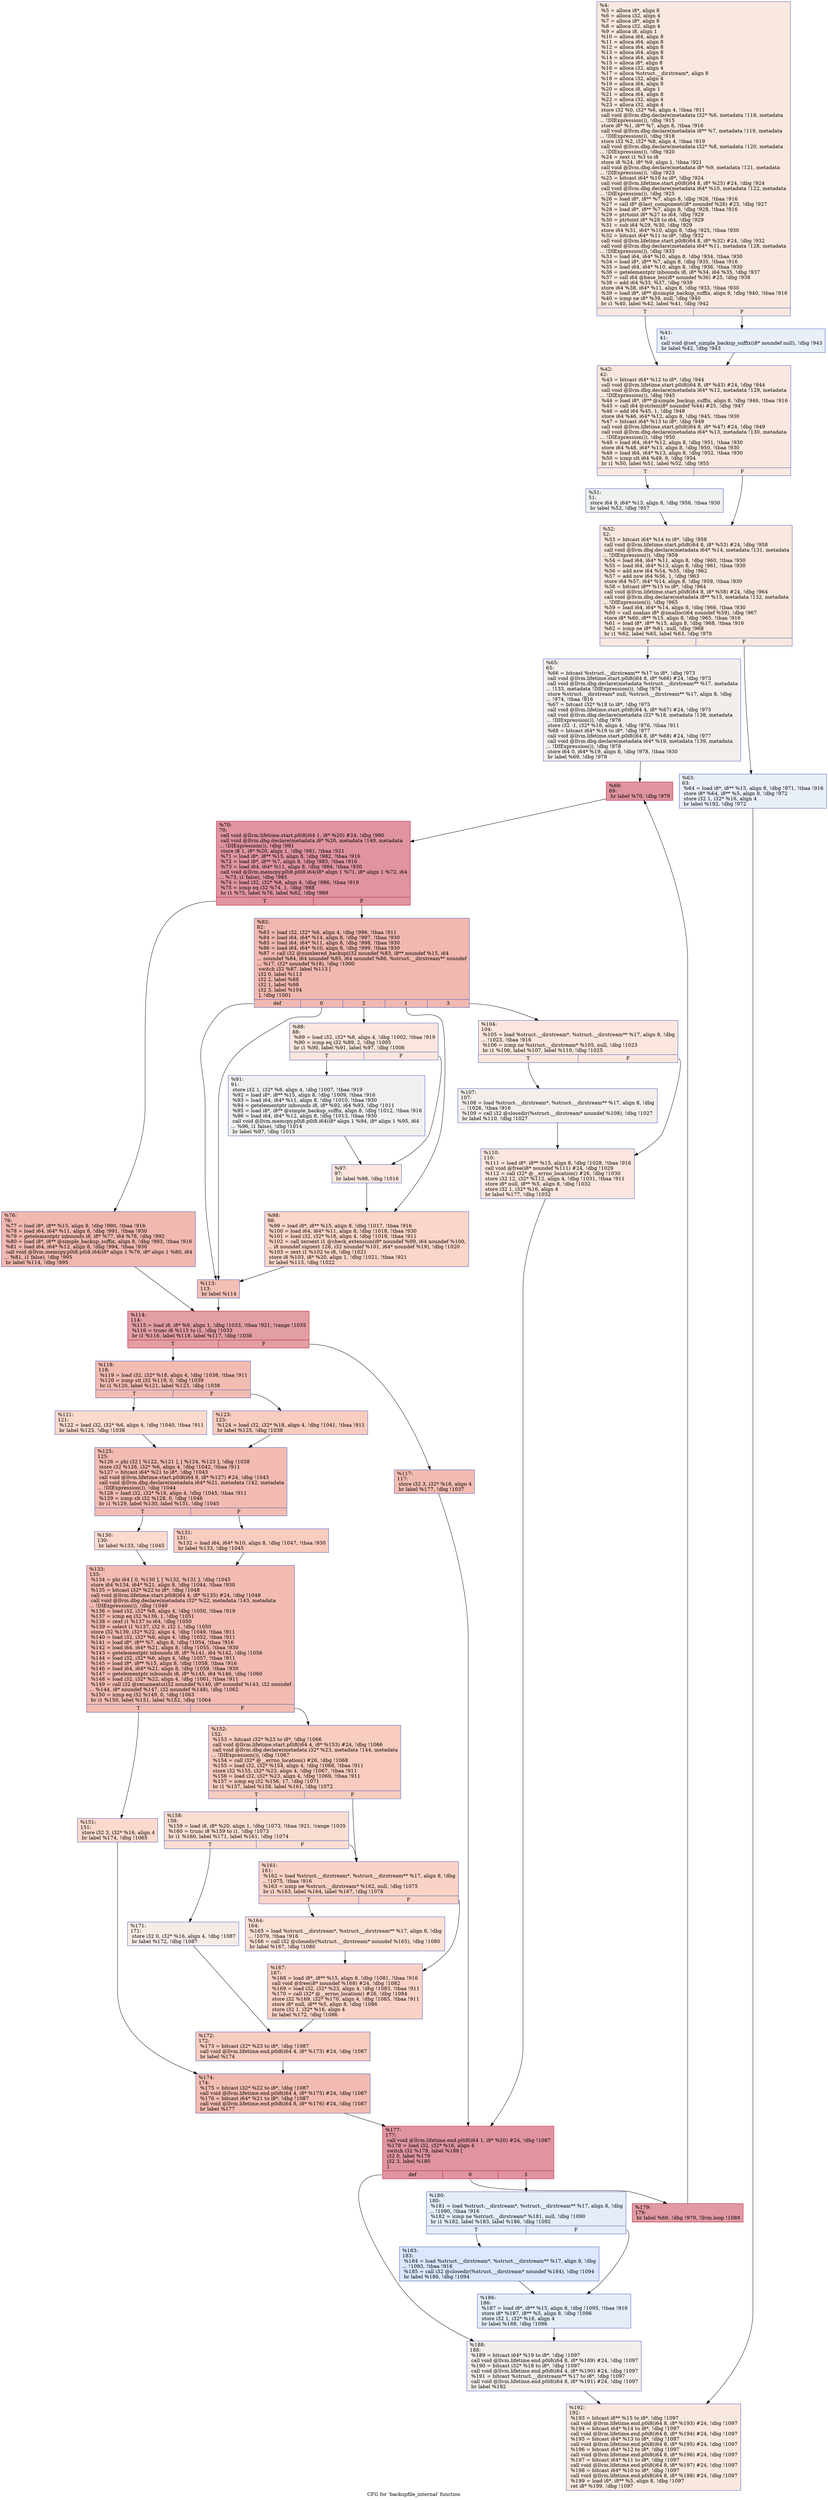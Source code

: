 digraph "CFG for 'backupfile_internal' function" {
	label="CFG for 'backupfile_internal' function";

	Node0xbec090 [shape=record,color="#3d50c3ff", style=filled, fillcolor="#f2cab570",label="{%4:\l  %5 = alloca i8*, align 8\l  %6 = alloca i32, align 4\l  %7 = alloca i8*, align 8\l  %8 = alloca i32, align 4\l  %9 = alloca i8, align 1\l  %10 = alloca i64, align 8\l  %11 = alloca i64, align 8\l  %12 = alloca i64, align 8\l  %13 = alloca i64, align 8\l  %14 = alloca i64, align 8\l  %15 = alloca i8*, align 8\l  %16 = alloca i32, align 4\l  %17 = alloca %struct.__dirstream*, align 8\l  %18 = alloca i32, align 4\l  %19 = alloca i64, align 8\l  %20 = alloca i8, align 1\l  %21 = alloca i64, align 8\l  %22 = alloca i32, align 4\l  %23 = alloca i32, align 4\l  store i32 %0, i32* %6, align 4, !tbaa !911\l  call void @llvm.dbg.declare(metadata i32* %6, metadata !118, metadata\l... !DIExpression()), !dbg !915\l  store i8* %1, i8** %7, align 8, !tbaa !916\l  call void @llvm.dbg.declare(metadata i8** %7, metadata !119, metadata\l... !DIExpression()), !dbg !918\l  store i32 %2, i32* %8, align 4, !tbaa !919\l  call void @llvm.dbg.declare(metadata i32* %8, metadata !120, metadata\l... !DIExpression()), !dbg !920\l  %24 = zext i1 %3 to i8\l  store i8 %24, i8* %9, align 1, !tbaa !921\l  call void @llvm.dbg.declare(metadata i8* %9, metadata !121, metadata\l... !DIExpression()), !dbg !923\l  %25 = bitcast i64* %10 to i8*, !dbg !924\l  call void @llvm.lifetime.start.p0i8(i64 8, i8* %25) #24, !dbg !924\l  call void @llvm.dbg.declare(metadata i64* %10, metadata !122, metadata\l... !DIExpression()), !dbg !925\l  %26 = load i8*, i8** %7, align 8, !dbg !926, !tbaa !916\l  %27 = call i8* @last_component(i8* noundef %26) #25, !dbg !927\l  %28 = load i8*, i8** %7, align 8, !dbg !928, !tbaa !916\l  %29 = ptrtoint i8* %27 to i64, !dbg !929\l  %30 = ptrtoint i8* %28 to i64, !dbg !929\l  %31 = sub i64 %29, %30, !dbg !929\l  store i64 %31, i64* %10, align 8, !dbg !925, !tbaa !930\l  %32 = bitcast i64* %11 to i8*, !dbg !932\l  call void @llvm.lifetime.start.p0i8(i64 8, i8* %32) #24, !dbg !932\l  call void @llvm.dbg.declare(metadata i64* %11, metadata !128, metadata\l... !DIExpression()), !dbg !933\l  %33 = load i64, i64* %10, align 8, !dbg !934, !tbaa !930\l  %34 = load i8*, i8** %7, align 8, !dbg !935, !tbaa !916\l  %35 = load i64, i64* %10, align 8, !dbg !936, !tbaa !930\l  %36 = getelementptr inbounds i8, i8* %34, i64 %35, !dbg !937\l  %37 = call i64 @base_len(i8* noundef %36) #25, !dbg !938\l  %38 = add i64 %33, %37, !dbg !939\l  store i64 %38, i64* %11, align 8, !dbg !933, !tbaa !930\l  %39 = load i8*, i8** @simple_backup_suffix, align 8, !dbg !940, !tbaa !916\l  %40 = icmp ne i8* %39, null, !dbg !940\l  br i1 %40, label %42, label %41, !dbg !942\l|{<s0>T|<s1>F}}"];
	Node0xbec090:s0 -> Node0xbeda90;
	Node0xbec090:s1 -> Node0xbed8d0;
	Node0xbed8d0 [shape=record,color="#3d50c3ff", style=filled, fillcolor="#cedaeb70",label="{%41:\l41:                                               \l  call void @set_simple_backup_suffix(i8* noundef null), !dbg !943\l  br label %42, !dbg !943\l}"];
	Node0xbed8d0 -> Node0xbeda90;
	Node0xbeda90 [shape=record,color="#3d50c3ff", style=filled, fillcolor="#f2cab570",label="{%42:\l42:                                               \l  %43 = bitcast i64* %12 to i8*, !dbg !944\l  call void @llvm.lifetime.start.p0i8(i64 8, i8* %43) #24, !dbg !944\l  call void @llvm.dbg.declare(metadata i64* %12, metadata !129, metadata\l... !DIExpression()), !dbg !945\l  %44 = load i8*, i8** @simple_backup_suffix, align 8, !dbg !946, !tbaa !916\l  %45 = call i64 @strlen(i8* noundef %44) #25, !dbg !947\l  %46 = add i64 %45, 1, !dbg !948\l  store i64 %46, i64* %12, align 8, !dbg !945, !tbaa !930\l  %47 = bitcast i64* %13 to i8*, !dbg !949\l  call void @llvm.lifetime.start.p0i8(i64 8, i8* %47) #24, !dbg !949\l  call void @llvm.dbg.declare(metadata i64* %13, metadata !130, metadata\l... !DIExpression()), !dbg !950\l  %48 = load i64, i64* %12, align 8, !dbg !951, !tbaa !930\l  store i64 %48, i64* %13, align 8, !dbg !950, !tbaa !930\l  %49 = load i64, i64* %13, align 8, !dbg !952, !tbaa !930\l  %50 = icmp slt i64 %49, 9, !dbg !954\l  br i1 %50, label %51, label %52, !dbg !955\l|{<s0>T|<s1>F}}"];
	Node0xbeda90:s0 -> Node0xbedae0;
	Node0xbeda90:s1 -> Node0xbedb30;
	Node0xbedae0 [shape=record,color="#3d50c3ff", style=filled, fillcolor="#dbdcde70",label="{%51:\l51:                                               \l  store i64 9, i64* %13, align 8, !dbg !956, !tbaa !930\l  br label %52, !dbg !957\l}"];
	Node0xbedae0 -> Node0xbedb30;
	Node0xbedb30 [shape=record,color="#3d50c3ff", style=filled, fillcolor="#f2cab570",label="{%52:\l52:                                               \l  %53 = bitcast i64* %14 to i8*, !dbg !958\l  call void @llvm.lifetime.start.p0i8(i64 8, i8* %53) #24, !dbg !958\l  call void @llvm.dbg.declare(metadata i64* %14, metadata !131, metadata\l... !DIExpression()), !dbg !959\l  %54 = load i64, i64* %11, align 8, !dbg !960, !tbaa !930\l  %55 = load i64, i64* %13, align 8, !dbg !961, !tbaa !930\l  %56 = add nsw i64 %54, %55, !dbg !962\l  %57 = add nsw i64 %56, 1, !dbg !963\l  store i64 %57, i64* %14, align 8, !dbg !959, !tbaa !930\l  %58 = bitcast i8** %15 to i8*, !dbg !964\l  call void @llvm.lifetime.start.p0i8(i64 8, i8* %58) #24, !dbg !964\l  call void @llvm.dbg.declare(metadata i8** %15, metadata !132, metadata\l... !DIExpression()), !dbg !965\l  %59 = load i64, i64* %14, align 8, !dbg !966, !tbaa !930\l  %60 = call noalias i8* @imalloc(i64 noundef %59), !dbg !967\l  store i8* %60, i8** %15, align 8, !dbg !965, !tbaa !916\l  %61 = load i8*, i8** %15, align 8, !dbg !968, !tbaa !916\l  %62 = icmp ne i8* %61, null, !dbg !968\l  br i1 %62, label %65, label %63, !dbg !970\l|{<s0>T|<s1>F}}"];
	Node0xbedb30:s0 -> Node0xbedbd0;
	Node0xbedb30:s1 -> Node0xbedb80;
	Node0xbedb80 [shape=record,color="#3d50c3ff", style=filled, fillcolor="#cedaeb70",label="{%63:\l63:                                               \l  %64 = load i8*, i8** %15, align 8, !dbg !971, !tbaa !916\l  store i8* %64, i8** %5, align 8, !dbg !972\l  store i32 1, i32* %16, align 4\l  br label %192, !dbg !972\l}"];
	Node0xbedb80 -> Node0xbee760;
	Node0xbedbd0 [shape=record,color="#3d50c3ff", style=filled, fillcolor="#e5d8d170",label="{%65:\l65:                                               \l  %66 = bitcast %struct.__dirstream** %17 to i8*, !dbg !973\l  call void @llvm.lifetime.start.p0i8(i64 8, i8* %66) #24, !dbg !973\l  call void @llvm.dbg.declare(metadata %struct.__dirstream** %17, metadata\l... !133, metadata !DIExpression()), !dbg !974\l  store %struct.__dirstream* null, %struct.__dirstream** %17, align 8, !dbg\l... !974, !tbaa !916\l  %67 = bitcast i32* %18 to i8*, !dbg !975\l  call void @llvm.lifetime.start.p0i8(i64 4, i8* %67) #24, !dbg !975\l  call void @llvm.dbg.declare(metadata i32* %18, metadata !138, metadata\l... !DIExpression()), !dbg !976\l  store i32 -1, i32* %18, align 4, !dbg !976, !tbaa !911\l  %68 = bitcast i64* %19 to i8*, !dbg !977\l  call void @llvm.lifetime.start.p0i8(i64 8, i8* %68) #24, !dbg !977\l  call void @llvm.dbg.declare(metadata i64* %19, metadata !139, metadata\l... !DIExpression()), !dbg !978\l  store i64 0, i64* %19, align 8, !dbg !978, !tbaa !930\l  br label %69, !dbg !979\l}"];
	Node0xbedbd0 -> Node0xbedc20;
	Node0xbedc20 [shape=record,color="#b70d28ff", style=filled, fillcolor="#b70d2870",label="{%69:\l69:                                               \l  br label %70, !dbg !979\l}"];
	Node0xbedc20 -> Node0xbedc70;
	Node0xbedc70 [shape=record,color="#b70d28ff", style=filled, fillcolor="#b70d2870",label="{%70:\l70:                                               \l  call void @llvm.lifetime.start.p0i8(i64 1, i8* %20) #24, !dbg !980\l  call void @llvm.dbg.declare(metadata i8* %20, metadata !140, metadata\l... !DIExpression()), !dbg !981\l  store i8 1, i8* %20, align 1, !dbg !981, !tbaa !921\l  %71 = load i8*, i8** %15, align 8, !dbg !982, !tbaa !916\l  %72 = load i8*, i8** %7, align 8, !dbg !983, !tbaa !916\l  %73 = load i64, i64* %11, align 8, !dbg !984, !tbaa !930\l  call void @llvm.memcpy.p0i8.p0i8.i64(i8* align 1 %71, i8* align 1 %72, i64\l... %73, i1 false), !dbg !985\l  %74 = load i32, i32* %8, align 4, !dbg !986, !tbaa !919\l  %75 = icmp eq i32 %74, 1, !dbg !988\l  br i1 %75, label %76, label %82, !dbg !989\l|{<s0>T|<s1>F}}"];
	Node0xbedc70:s0 -> Node0xbedcc0;
	Node0xbedc70:s1 -> Node0xbedd10;
	Node0xbedcc0 [shape=record,color="#3d50c3ff", style=filled, fillcolor="#dc5d4a70",label="{%76:\l76:                                               \l  %77 = load i8*, i8** %15, align 8, !dbg !990, !tbaa !916\l  %78 = load i64, i64* %11, align 8, !dbg !991, !tbaa !930\l  %79 = getelementptr inbounds i8, i8* %77, i64 %78, !dbg !992\l  %80 = load i8*, i8** @simple_backup_suffix, align 8, !dbg !993, !tbaa !916\l  %81 = load i64, i64* %12, align 8, !dbg !994, !tbaa !930\l  call void @llvm.memcpy.p0i8.p0i8.i64(i8* align 1 %79, i8* align 1 %80, i64\l... %81, i1 false), !dbg !995\l  br label %114, !dbg !995\l}"];
	Node0xbedcc0 -> Node0xbedfe0;
	Node0xbedd10 [shape=record,color="#3d50c3ff", style=filled, fillcolor="#dc5d4a70",label="{%82:\l82:                                               \l  %83 = load i32, i32* %6, align 4, !dbg !996, !tbaa !911\l  %84 = load i64, i64* %14, align 8, !dbg !997, !tbaa !930\l  %85 = load i64, i64* %11, align 8, !dbg !998, !tbaa !930\l  %86 = load i64, i64* %10, align 8, !dbg !999, !tbaa !930\l  %87 = call i32 @numbered_backup(i32 noundef %83, i8** noundef %15, i64\l... noundef %84, i64 noundef %85, i64 noundef %86, %struct.__dirstream** noundef\l... %17, i32* noundef %18), !dbg !1000\l  switch i32 %87, label %113 [\l    i32 0, label %113\l    i32 2, label %88\l    i32 1, label %98\l    i32 3, label %104\l  ], !dbg !1001\l|{<s0>def|<s1>0|<s2>2|<s3>1|<s4>3}}"];
	Node0xbedd10:s0 -> Node0xbedf90;
	Node0xbedd10:s1 -> Node0xbedf90;
	Node0xbedd10:s2 -> Node0xbedd60;
	Node0xbedd10:s3 -> Node0xbede50;
	Node0xbedd10:s4 -> Node0xbedea0;
	Node0xbedd60 [shape=record,color="#3d50c3ff", style=filled, fillcolor="#f3c7b170",label="{%88:\l88:                                               \l  %89 = load i32, i32* %8, align 4, !dbg !1002, !tbaa !919\l  %90 = icmp eq i32 %89, 2, !dbg !1005\l  br i1 %90, label %91, label %97, !dbg !1006\l|{<s0>T|<s1>F}}"];
	Node0xbedd60:s0 -> Node0xbeddb0;
	Node0xbedd60:s1 -> Node0xbede00;
	Node0xbeddb0 [shape=record,color="#3d50c3ff", style=filled, fillcolor="#dedcdb70",label="{%91:\l91:                                               \l  store i32 1, i32* %8, align 4, !dbg !1007, !tbaa !919\l  %92 = load i8*, i8** %15, align 8, !dbg !1009, !tbaa !916\l  %93 = load i64, i64* %11, align 8, !dbg !1010, !tbaa !930\l  %94 = getelementptr inbounds i8, i8* %92, i64 %93, !dbg !1011\l  %95 = load i8*, i8** @simple_backup_suffix, align 8, !dbg !1012, !tbaa !916\l  %96 = load i64, i64* %12, align 8, !dbg !1013, !tbaa !930\l  call void @llvm.memcpy.p0i8.p0i8.i64(i8* align 1 %94, i8* align 1 %95, i64\l... %96, i1 false), !dbg !1014\l  br label %97, !dbg !1015\l}"];
	Node0xbeddb0 -> Node0xbede00;
	Node0xbede00 [shape=record,color="#3d50c3ff", style=filled, fillcolor="#f3c7b170",label="{%97:\l97:                                               \l  br label %98, !dbg !1016\l}"];
	Node0xbede00 -> Node0xbede50;
	Node0xbede50 [shape=record,color="#3d50c3ff", style=filled, fillcolor="#f5a08170",label="{%98:\l98:                                               \l  %99 = load i8*, i8** %15, align 8, !dbg !1017, !tbaa !916\l  %100 = load i64, i64* %11, align 8, !dbg !1018, !tbaa !930\l  %101 = load i32, i32* %18, align 4, !dbg !1019, !tbaa !911\l  %102 = call zeroext i1 @check_extension(i8* noundef %99, i64 noundef %100,\l... i8 noundef signext 126, i32 noundef %101, i64* noundef %19), !dbg !1020\l  %103 = zext i1 %102 to i8, !dbg !1021\l  store i8 %103, i8* %20, align 1, !dbg !1021, !tbaa !921\l  br label %113, !dbg !1022\l}"];
	Node0xbede50 -> Node0xbedf90;
	Node0xbedea0 [shape=record,color="#3d50c3ff", style=filled, fillcolor="#f3c7b170",label="{%104:\l104:                                              \l  %105 = load %struct.__dirstream*, %struct.__dirstream** %17, align 8, !dbg\l... !1023, !tbaa !916\l  %106 = icmp ne %struct.__dirstream* %105, null, !dbg !1023\l  br i1 %106, label %107, label %110, !dbg !1025\l|{<s0>T|<s1>F}}"];
	Node0xbedea0:s0 -> Node0xbedef0;
	Node0xbedea0:s1 -> Node0xbedf40;
	Node0xbedef0 [shape=record,color="#3d50c3ff", style=filled, fillcolor="#e5d8d170",label="{%107:\l107:                                              \l  %108 = load %struct.__dirstream*, %struct.__dirstream** %17, align 8, !dbg\l... !1026, !tbaa !916\l  %109 = call i32 @closedir(%struct.__dirstream* noundef %108), !dbg !1027\l  br label %110, !dbg !1027\l}"];
	Node0xbedef0 -> Node0xbedf40;
	Node0xbedf40 [shape=record,color="#3d50c3ff", style=filled, fillcolor="#f3c7b170",label="{%110:\l110:                                              \l  %111 = load i8*, i8** %15, align 8, !dbg !1028, !tbaa !916\l  call void @free(i8* noundef %111) #24, !dbg !1029\l  %112 = call i32* @__errno_location() #26, !dbg !1030\l  store i32 12, i32* %112, align 4, !dbg !1031, !tbaa !911\l  store i8* null, i8** %5, align 8, !dbg !1032\l  store i32 1, i32* %16, align 4\l  br label %177, !dbg !1032\l}"];
	Node0xbedf40 -> Node0xbee580;
	Node0xbedf90 [shape=record,color="#3d50c3ff", style=filled, fillcolor="#e5705870",label="{%113:\l113:                                              \l  br label %114\l}"];
	Node0xbedf90 -> Node0xbedfe0;
	Node0xbedfe0 [shape=record,color="#b70d28ff", style=filled, fillcolor="#be242e70",label="{%114:\l114:                                              \l  %115 = load i8, i8* %9, align 1, !dbg !1033, !tbaa !921, !range !1035\l  %116 = trunc i8 %115 to i1, !dbg !1033\l  br i1 %116, label %118, label %117, !dbg !1036\l|{<s0>T|<s1>F}}"];
	Node0xbedfe0:s0 -> Node0xbee080;
	Node0xbedfe0:s1 -> Node0xbee030;
	Node0xbee030 [shape=record,color="#3d50c3ff", style=filled, fillcolor="#e1675170",label="{%117:\l117:                                              \l  store i32 3, i32* %16, align 4\l  br label %177, !dbg !1037\l}"];
	Node0xbee030 -> Node0xbee580;
	Node0xbee080 [shape=record,color="#3d50c3ff", style=filled, fillcolor="#e1675170",label="{%118:\l118:                                              \l  %119 = load i32, i32* %18, align 4, !dbg !1038, !tbaa !911\l  %120 = icmp slt i32 %119, 0, !dbg !1039\l  br i1 %120, label %121, label %123, !dbg !1038\l|{<s0>T|<s1>F}}"];
	Node0xbee080:s0 -> Node0xbee0d0;
	Node0xbee080:s1 -> Node0xbee120;
	Node0xbee0d0 [shape=record,color="#3d50c3ff", style=filled, fillcolor="#f7ac8e70",label="{%121:\l121:                                              \l  %122 = load i32, i32* %6, align 4, !dbg !1040, !tbaa !911\l  br label %125, !dbg !1038\l}"];
	Node0xbee0d0 -> Node0xbee170;
	Node0xbee120 [shape=record,color="#3d50c3ff", style=filled, fillcolor="#f08b6e70",label="{%123:\l123:                                              \l  %124 = load i32, i32* %18, align 4, !dbg !1041, !tbaa !911\l  br label %125, !dbg !1038\l}"];
	Node0xbee120 -> Node0xbee170;
	Node0xbee170 [shape=record,color="#3d50c3ff", style=filled, fillcolor="#e1675170",label="{%125:\l125:                                              \l  %126 = phi i32 [ %122, %121 ], [ %124, %123 ], !dbg !1038\l  store i32 %126, i32* %6, align 4, !dbg !1042, !tbaa !911\l  %127 = bitcast i64* %21 to i8*, !dbg !1043\l  call void @llvm.lifetime.start.p0i8(i64 8, i8* %127) #24, !dbg !1043\l  call void @llvm.dbg.declare(metadata i64* %21, metadata !142, metadata\l... !DIExpression()), !dbg !1044\l  %128 = load i32, i32* %18, align 4, !dbg !1045, !tbaa !911\l  %129 = icmp slt i32 %128, 0, !dbg !1046\l  br i1 %129, label %130, label %131, !dbg !1045\l|{<s0>T|<s1>F}}"];
	Node0xbee170:s0 -> Node0xbee1c0;
	Node0xbee170:s1 -> Node0xbee210;
	Node0xbee1c0 [shape=record,color="#3d50c3ff", style=filled, fillcolor="#f7ac8e70",label="{%130:\l130:                                              \l  br label %133, !dbg !1045\l}"];
	Node0xbee1c0 -> Node0xbee260;
	Node0xbee210 [shape=record,color="#3d50c3ff", style=filled, fillcolor="#f08b6e70",label="{%131:\l131:                                              \l  %132 = load i64, i64* %10, align 8, !dbg !1047, !tbaa !930\l  br label %133, !dbg !1045\l}"];
	Node0xbee210 -> Node0xbee260;
	Node0xbee260 [shape=record,color="#3d50c3ff", style=filled, fillcolor="#e1675170",label="{%133:\l133:                                              \l  %134 = phi i64 [ 0, %130 ], [ %132, %131 ], !dbg !1045\l  store i64 %134, i64* %21, align 8, !dbg !1044, !tbaa !930\l  %135 = bitcast i32* %22 to i8*, !dbg !1048\l  call void @llvm.lifetime.start.p0i8(i64 4, i8* %135) #24, !dbg !1048\l  call void @llvm.dbg.declare(metadata i32* %22, metadata !143, metadata\l... !DIExpression()), !dbg !1049\l  %136 = load i32, i32* %8, align 4, !dbg !1050, !tbaa !919\l  %137 = icmp eq i32 %136, 1, !dbg !1051\l  %138 = zext i1 %137 to i64, !dbg !1050\l  %139 = select i1 %137, i32 0, i32 1, !dbg !1050\l  store i32 %139, i32* %22, align 4, !dbg !1049, !tbaa !911\l  %140 = load i32, i32* %6, align 4, !dbg !1052, !tbaa !911\l  %141 = load i8*, i8** %7, align 8, !dbg !1054, !tbaa !916\l  %142 = load i64, i64* %21, align 8, !dbg !1055, !tbaa !930\l  %143 = getelementptr inbounds i8, i8* %141, i64 %142, !dbg !1056\l  %144 = load i32, i32* %6, align 4, !dbg !1057, !tbaa !911\l  %145 = load i8*, i8** %15, align 8, !dbg !1058, !tbaa !916\l  %146 = load i64, i64* %21, align 8, !dbg !1059, !tbaa !930\l  %147 = getelementptr inbounds i8, i8* %145, i64 %146, !dbg !1060\l  %148 = load i32, i32* %22, align 4, !dbg !1061, !tbaa !911\l  %149 = call i32 @renameatu(i32 noundef %140, i8* noundef %143, i32 noundef\l... %144, i8* noundef %147, i32 noundef %148), !dbg !1062\l  %150 = icmp eq i32 %149, 0, !dbg !1063\l  br i1 %150, label %151, label %152, !dbg !1064\l|{<s0>T|<s1>F}}"];
	Node0xbee260:s0 -> Node0xbee2b0;
	Node0xbee260:s1 -> Node0xbee300;
	Node0xbee2b0 [shape=record,color="#3d50c3ff", style=filled, fillcolor="#f7ac8e70",label="{%151:\l151:                                              \l  store i32 3, i32* %16, align 4\l  br label %174, !dbg !1065\l}"];
	Node0xbee2b0 -> Node0xbee530;
	Node0xbee300 [shape=record,color="#3d50c3ff", style=filled, fillcolor="#f08b6e70",label="{%152:\l152:                                              \l  %153 = bitcast i32* %23 to i8*, !dbg !1066\l  call void @llvm.lifetime.start.p0i8(i64 4, i8* %153) #24, !dbg !1066\l  call void @llvm.dbg.declare(metadata i32* %23, metadata !144, metadata\l... !DIExpression()), !dbg !1067\l  %154 = call i32* @__errno_location() #26, !dbg !1068\l  %155 = load i32, i32* %154, align 4, !dbg !1068, !tbaa !911\l  store i32 %155, i32* %23, align 4, !dbg !1067, !tbaa !911\l  %156 = load i32, i32* %23, align 4, !dbg !1069, !tbaa !911\l  %157 = icmp eq i32 %156, 17, !dbg !1071\l  br i1 %157, label %158, label %161, !dbg !1072\l|{<s0>T|<s1>F}}"];
	Node0xbee300:s0 -> Node0xbee350;
	Node0xbee300:s1 -> Node0xbee3a0;
	Node0xbee350 [shape=record,color="#3d50c3ff", style=filled, fillcolor="#f7b59970",label="{%158:\l158:                                              \l  %159 = load i8, i8* %20, align 1, !dbg !1073, !tbaa !921, !range !1035\l  %160 = trunc i8 %159 to i1, !dbg !1073\l  br i1 %160, label %171, label %161, !dbg !1074\l|{<s0>T|<s1>F}}"];
	Node0xbee350:s0 -> Node0xbee490;
	Node0xbee350:s1 -> Node0xbee3a0;
	Node0xbee3a0 [shape=record,color="#3d50c3ff", style=filled, fillcolor="#f59c7d70",label="{%161:\l161:                                              \l  %162 = load %struct.__dirstream*, %struct.__dirstream** %17, align 8, !dbg\l... !1075, !tbaa !916\l  %163 = icmp ne %struct.__dirstream* %162, null, !dbg !1075\l  br i1 %163, label %164, label %167, !dbg !1078\l|{<s0>T|<s1>F}}"];
	Node0xbee3a0:s0 -> Node0xbee3f0;
	Node0xbee3a0:s1 -> Node0xbee440;
	Node0xbee3f0 [shape=record,color="#3d50c3ff", style=filled, fillcolor="#f7b99e70",label="{%164:\l164:                                              \l  %165 = load %struct.__dirstream*, %struct.__dirstream** %17, align 8, !dbg\l... !1079, !tbaa !916\l  %166 = call i32 @closedir(%struct.__dirstream* noundef %165), !dbg !1080\l  br label %167, !dbg !1080\l}"];
	Node0xbee3f0 -> Node0xbee440;
	Node0xbee440 [shape=record,color="#3d50c3ff", style=filled, fillcolor="#f59c7d70",label="{%167:\l167:                                              \l  %168 = load i8*, i8** %15, align 8, !dbg !1081, !tbaa !916\l  call void @free(i8* noundef %168) #24, !dbg !1082\l  %169 = load i32, i32* %23, align 4, !dbg !1083, !tbaa !911\l  %170 = call i32* @__errno_location() #26, !dbg !1084\l  store i32 %169, i32* %170, align 4, !dbg !1085, !tbaa !911\l  store i8* null, i8** %5, align 8, !dbg !1086\l  store i32 1, i32* %16, align 4\l  br label %172, !dbg !1086\l}"];
	Node0xbee440 -> Node0xbee4e0;
	Node0xbee490 [shape=record,color="#3d50c3ff", style=filled, fillcolor="#ead5c970",label="{%171:\l171:                                              \l  store i32 0, i32* %16, align 4, !dbg !1087\l  br label %172, !dbg !1087\l}"];
	Node0xbee490 -> Node0xbee4e0;
	Node0xbee4e0 [shape=record,color="#3d50c3ff", style=filled, fillcolor="#f08b6e70",label="{%172:\l172:                                              \l  %173 = bitcast i32* %23 to i8*, !dbg !1087\l  call void @llvm.lifetime.end.p0i8(i64 4, i8* %173) #24, !dbg !1087\l  br label %174\l}"];
	Node0xbee4e0 -> Node0xbee530;
	Node0xbee530 [shape=record,color="#3d50c3ff", style=filled, fillcolor="#e1675170",label="{%174:\l174:                                              \l  %175 = bitcast i32* %22 to i8*, !dbg !1087\l  call void @llvm.lifetime.end.p0i8(i64 4, i8* %175) #24, !dbg !1087\l  %176 = bitcast i64* %21 to i8*, !dbg !1087\l  call void @llvm.lifetime.end.p0i8(i64 8, i8* %176) #24, !dbg !1087\l  br label %177\l}"];
	Node0xbee530 -> Node0xbee580;
	Node0xbee580 [shape=record,color="#b70d28ff", style=filled, fillcolor="#b70d2870",label="{%177:\l177:                                              \l  call void @llvm.lifetime.end.p0i8(i64 1, i8* %20) #24, !dbg !1087\l  %178 = load i32, i32* %16, align 4\l  switch i32 %178, label %188 [\l    i32 0, label %179\l    i32 3, label %180\l  ]\l|{<s0>def|<s1>0|<s2>3}}"];
	Node0xbee580:s0 -> Node0xbee710;
	Node0xbee580:s1 -> Node0xbee5d0;
	Node0xbee580:s2 -> Node0xbee620;
	Node0xbee5d0 [shape=record,color="#b70d28ff", style=filled, fillcolor="#bb1b2c70",label="{%179:\l179:                                              \l  br label %69, !dbg !979, !llvm.loop !1088\l}"];
	Node0xbee5d0 -> Node0xbedc20;
	Node0xbee620 [shape=record,color="#3d50c3ff", style=filled, fillcolor="#c5d6f270",label="{%180:\l180:                                              \l  %181 = load %struct.__dirstream*, %struct.__dirstream** %17, align 8, !dbg\l... !1090, !tbaa !916\l  %182 = icmp ne %struct.__dirstream* %181, null, !dbg !1090\l  br i1 %182, label %183, label %186, !dbg !1092\l|{<s0>T|<s1>F}}"];
	Node0xbee620:s0 -> Node0xbee670;
	Node0xbee620:s1 -> Node0xbee6c0;
	Node0xbee670 [shape=record,color="#3d50c3ff", style=filled, fillcolor="#aec9fc70",label="{%183:\l183:                                              \l  %184 = load %struct.__dirstream*, %struct.__dirstream** %17, align 8, !dbg\l... !1093, !tbaa !916\l  %185 = call i32 @closedir(%struct.__dirstream* noundef %184), !dbg !1094\l  br label %186, !dbg !1094\l}"];
	Node0xbee670 -> Node0xbee6c0;
	Node0xbee6c0 [shape=record,color="#3d50c3ff", style=filled, fillcolor="#c5d6f270",label="{%186:\l186:                                              \l  %187 = load i8*, i8** %15, align 8, !dbg !1095, !tbaa !916\l  store i8* %187, i8** %5, align 8, !dbg !1096\l  store i32 1, i32* %16, align 4\l  br label %188, !dbg !1096\l}"];
	Node0xbee6c0 -> Node0xbee710;
	Node0xbee710 [shape=record,color="#3d50c3ff", style=filled, fillcolor="#e5d8d170",label="{%188:\l188:                                              \l  %189 = bitcast i64* %19 to i8*, !dbg !1097\l  call void @llvm.lifetime.end.p0i8(i64 8, i8* %189) #24, !dbg !1097\l  %190 = bitcast i32* %18 to i8*, !dbg !1097\l  call void @llvm.lifetime.end.p0i8(i64 4, i8* %190) #24, !dbg !1097\l  %191 = bitcast %struct.__dirstream** %17 to i8*, !dbg !1097\l  call void @llvm.lifetime.end.p0i8(i64 8, i8* %191) #24, !dbg !1097\l  br label %192\l}"];
	Node0xbee710 -> Node0xbee760;
	Node0xbee760 [shape=record,color="#3d50c3ff", style=filled, fillcolor="#f2cab570",label="{%192:\l192:                                              \l  %193 = bitcast i8** %15 to i8*, !dbg !1097\l  call void @llvm.lifetime.end.p0i8(i64 8, i8* %193) #24, !dbg !1097\l  %194 = bitcast i64* %14 to i8*, !dbg !1097\l  call void @llvm.lifetime.end.p0i8(i64 8, i8* %194) #24, !dbg !1097\l  %195 = bitcast i64* %13 to i8*, !dbg !1097\l  call void @llvm.lifetime.end.p0i8(i64 8, i8* %195) #24, !dbg !1097\l  %196 = bitcast i64* %12 to i8*, !dbg !1097\l  call void @llvm.lifetime.end.p0i8(i64 8, i8* %196) #24, !dbg !1097\l  %197 = bitcast i64* %11 to i8*, !dbg !1097\l  call void @llvm.lifetime.end.p0i8(i64 8, i8* %197) #24, !dbg !1097\l  %198 = bitcast i64* %10 to i8*, !dbg !1097\l  call void @llvm.lifetime.end.p0i8(i64 8, i8* %198) #24, !dbg !1097\l  %199 = load i8*, i8** %5, align 8, !dbg !1097\l  ret i8* %199, !dbg !1097\l}"];
}
